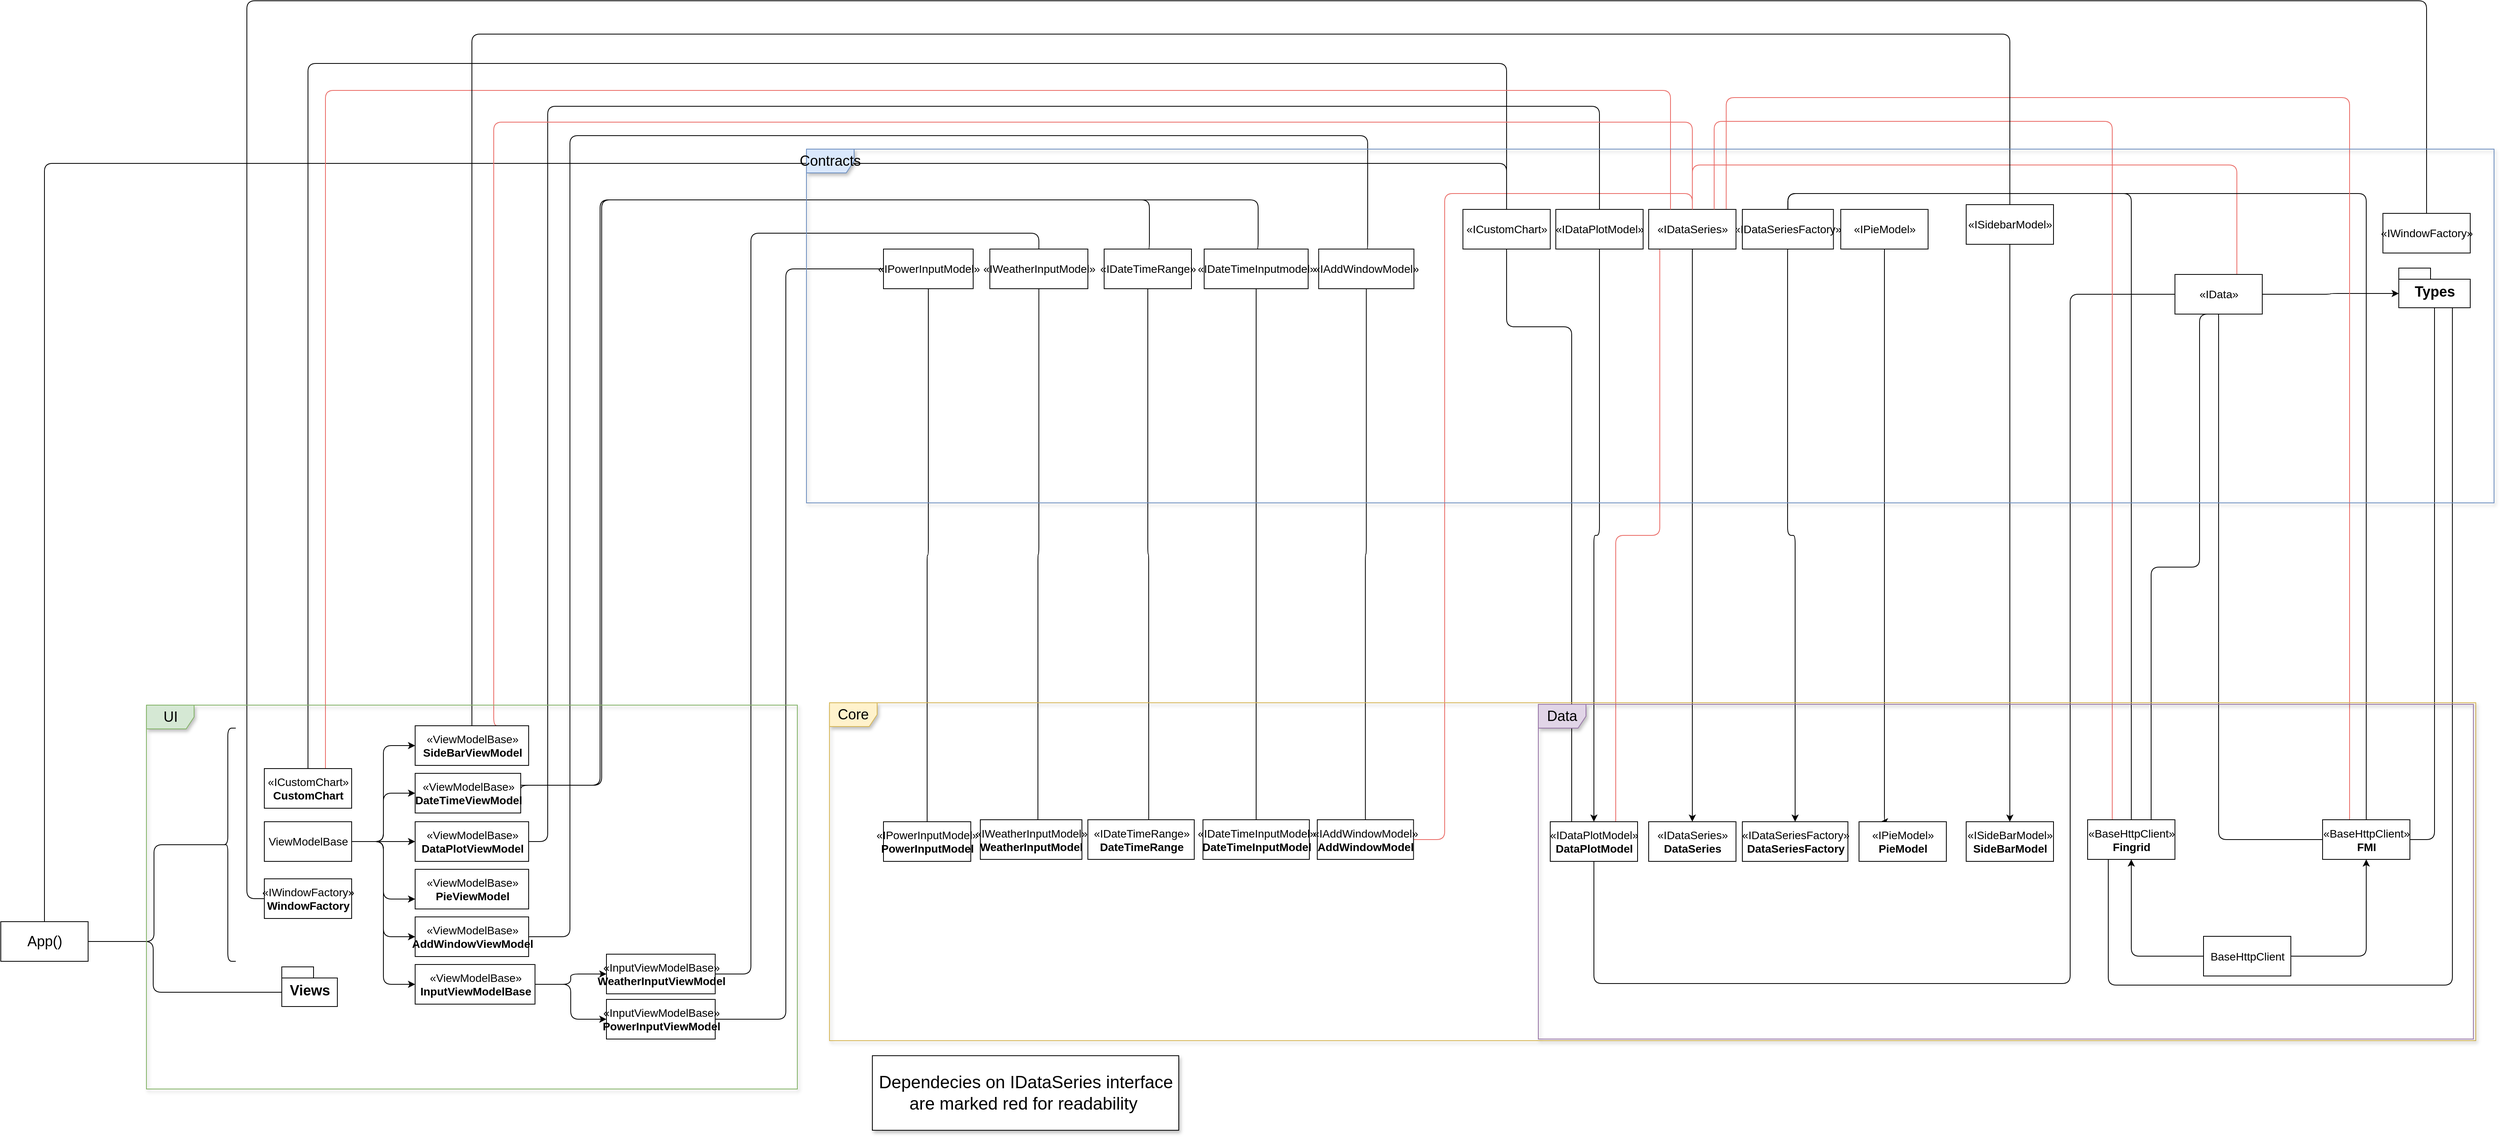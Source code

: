 <mxfile version="14.5.8" type="device"><diagram id="C5RBs43oDa-KdzZeNtuy" name="Page-1"><mxGraphModel dx="5244" dy="2324" grid="0" gridSize="10" guides="1" tooltips="1" connect="1" arrows="1" fold="1" page="0" pageScale="1" pageWidth="827" pageHeight="1169" math="0" shadow="0"><root><mxCell id="WIyWlLk6GJQsqaUBKTNV-0"/><mxCell id="WIyWlLk6GJQsqaUBKTNV-1" parent="WIyWlLk6GJQsqaUBKTNV-0"/><mxCell id="1zRFErv88xGNdsrMWLjV-162" style="edgeStyle=orthogonalEdgeStyle;rounded=1;orthogonalLoop=1;jettySize=auto;html=1;entryX=0;entryY=0;entryDx=0;entryDy=32;entryPerimeter=0;startArrow=none;startFill=0;endArrow=none;endFill=0;fontSize=18;" edge="1" parent="WIyWlLk6GJQsqaUBKTNV-1" source="1zRFErv88xGNdsrMWLjV-0" target="1zRFErv88xGNdsrMWLjV-161"><mxGeometry relative="1" as="geometry"><Array as="points"><mxPoint x="-1935" y="719"/><mxPoint x="-1935" y="783"/></Array></mxGeometry></mxCell><mxCell id="1zRFErv88xGNdsrMWLjV-167" style="edgeStyle=orthogonalEdgeStyle;rounded=1;orthogonalLoop=1;jettySize=auto;html=1;entryX=0.1;entryY=0.5;entryDx=0;entryDy=0;entryPerimeter=0;startArrow=none;startFill=0;endArrow=none;endFill=0;fontSize=18;" edge="1" parent="WIyWlLk6GJQsqaUBKTNV-1" source="1zRFErv88xGNdsrMWLjV-0" target="1zRFErv88xGNdsrMWLjV-166"><mxGeometry relative="1" as="geometry"/></mxCell><mxCell id="1zRFErv88xGNdsrMWLjV-171" style="edgeStyle=orthogonalEdgeStyle;rounded=1;orthogonalLoop=1;jettySize=auto;html=1;entryX=0.5;entryY=0;entryDx=0;entryDy=0;startArrow=none;startFill=0;endArrow=none;endFill=0;fontSize=18;" edge="1" parent="WIyWlLk6GJQsqaUBKTNV-1" source="1zRFErv88xGNdsrMWLjV-0" target="1zRFErv88xGNdsrMWLjV-23"><mxGeometry relative="1" as="geometry"><Array as="points"><mxPoint x="-2072" y="-262"/><mxPoint x="-230" y="-262"/></Array></mxGeometry></mxCell><mxCell id="1zRFErv88xGNdsrMWLjV-0" value="App()" style="html=1;fontSize=18;" vertex="1" parent="WIyWlLk6GJQsqaUBKTNV-1"><mxGeometry x="-2127" y="694" width="110" height="50" as="geometry"/></mxCell><mxCell id="1zRFErv88xGNdsrMWLjV-121" style="edgeStyle=orthogonalEdgeStyle;rounded=1;orthogonalLoop=1;jettySize=auto;html=1;entryX=0.5;entryY=0;entryDx=0;entryDy=0;fontSize=14;" edge="1" parent="WIyWlLk6GJQsqaUBKTNV-1" source="1zRFErv88xGNdsrMWLjV-19" target="1zRFErv88xGNdsrMWLjV-57"><mxGeometry relative="1" as="geometry"/></mxCell><mxCell id="1zRFErv88xGNdsrMWLjV-19" value="«ISidebarModel»" style="html=1;fontSize=14;" vertex="1" parent="WIyWlLk6GJQsqaUBKTNV-1"><mxGeometry x="349" y="-210" width="110" height="50" as="geometry"/></mxCell><mxCell id="1zRFErv88xGNdsrMWLjV-20" value="«IWindowFactory»" style="html=1;fontSize=14;" vertex="1" parent="WIyWlLk6GJQsqaUBKTNV-1"><mxGeometry x="874" y="-199" width="110" height="50" as="geometry"/></mxCell><mxCell id="1zRFErv88xGNdsrMWLjV-152" style="edgeStyle=orthogonalEdgeStyle;rounded=1;orthogonalLoop=1;jettySize=auto;html=1;entryX=0.5;entryY=0;entryDx=0;entryDy=0;startArrow=none;startFill=0;endArrow=classic;endFill=1;fontSize=14;" edge="1" parent="WIyWlLk6GJQsqaUBKTNV-1" source="1zRFErv88xGNdsrMWLjV-21" target="1zRFErv88xGNdsrMWLjV-62"><mxGeometry relative="1" as="geometry"/></mxCell><mxCell id="1zRFErv88xGNdsrMWLjV-21" value="«IDataPlotModel»" style="html=1;fontSize=14;" vertex="1" parent="WIyWlLk6GJQsqaUBKTNV-1"><mxGeometry x="-168" y="-204" width="110" height="50" as="geometry"/></mxCell><mxCell id="1zRFErv88xGNdsrMWLjV-149" style="edgeStyle=orthogonalEdgeStyle;rounded=1;orthogonalLoop=1;jettySize=auto;html=1;entryX=0.5;entryY=0;entryDx=0;entryDy=0;startArrow=none;startFill=0;endArrow=none;endFill=0;fontSize=14;strokeColor=#EA6B66;" edge="1" parent="WIyWlLk6GJQsqaUBKTNV-1" source="1zRFErv88xGNdsrMWLjV-22" target="1zRFErv88xGNdsrMWLjV-31"><mxGeometry relative="1" as="geometry"><Array as="points"><mxPoint x="690" y="-260"/><mxPoint x="4" y="-260"/></Array></mxGeometry></mxCell><mxCell id="1zRFErv88xGNdsrMWLjV-175" style="edgeStyle=orthogonalEdgeStyle;rounded=1;orthogonalLoop=1;jettySize=auto;html=1;entryX=0;entryY=0;entryDx=0;entryDy=32;entryPerimeter=0;startArrow=none;startFill=0;endArrow=classic;endFill=1;fontSize=18;" edge="1" parent="WIyWlLk6GJQsqaUBKTNV-1" source="1zRFErv88xGNdsrMWLjV-22" target="1zRFErv88xGNdsrMWLjV-172"><mxGeometry relative="1" as="geometry"/></mxCell><mxCell id="1zRFErv88xGNdsrMWLjV-22" value="«IData»" style="html=1;fontSize=14;" vertex="1" parent="WIyWlLk6GJQsqaUBKTNV-1"><mxGeometry x="612" y="-122" width="110" height="50" as="geometry"/></mxCell><mxCell id="1zRFErv88xGNdsrMWLjV-87" style="edgeStyle=orthogonalEdgeStyle;rounded=1;orthogonalLoop=1;jettySize=auto;html=1;fontSize=14;endArrow=none;endFill=0;" edge="1" parent="WIyWlLk6GJQsqaUBKTNV-1" source="1zRFErv88xGNdsrMWLjV-23" target="1zRFErv88xGNdsrMWLjV-62"><mxGeometry relative="1" as="geometry"><Array as="points"><mxPoint x="-230" y="-56"/><mxPoint x="-148" y="-56"/></Array></mxGeometry></mxCell><mxCell id="1zRFErv88xGNdsrMWLjV-23" value="«ICustomChart»" style="html=1;fontSize=14;" vertex="1" parent="WIyWlLk6GJQsqaUBKTNV-1"><mxGeometry x="-285" y="-204" width="110" height="50" as="geometry"/></mxCell><mxCell id="1zRFErv88xGNdsrMWLjV-137" style="edgeStyle=orthogonalEdgeStyle;rounded=1;orthogonalLoop=1;jettySize=auto;html=1;entryX=0.567;entryY=0.002;entryDx=0;entryDy=0;entryPerimeter=0;startArrow=none;startFill=0;endArrow=none;endFill=0;fontSize=14;" edge="1" parent="WIyWlLk6GJQsqaUBKTNV-1" source="1zRFErv88xGNdsrMWLjV-24" target="1zRFErv88xGNdsrMWLjV-63"><mxGeometry relative="1" as="geometry"/></mxCell><mxCell id="1zRFErv88xGNdsrMWLjV-24" value="«IWeatherInputModel»" style="html=1;fontSize=14;" vertex="1" parent="WIyWlLk6GJQsqaUBKTNV-1"><mxGeometry x="-881" y="-154" width="123.5" height="50" as="geometry"/></mxCell><mxCell id="1zRFErv88xGNdsrMWLjV-138" style="edgeStyle=orthogonalEdgeStyle;rounded=1;orthogonalLoop=1;jettySize=auto;html=1;entryX=0.572;entryY=0.049;entryDx=0;entryDy=0;entryPerimeter=0;startArrow=none;startFill=0;endArrow=none;endFill=0;fontSize=14;" edge="1" parent="WIyWlLk6GJQsqaUBKTNV-1" source="1zRFErv88xGNdsrMWLjV-26" target="1zRFErv88xGNdsrMWLjV-55"><mxGeometry relative="1" as="geometry"/></mxCell><mxCell id="1zRFErv88xGNdsrMWLjV-26" value="«IDateTimeRange»" style="html=1;fontSize=14;" vertex="1" parent="WIyWlLk6GJQsqaUBKTNV-1"><mxGeometry x="-737" y="-154" width="110" height="50" as="geometry"/></mxCell><mxCell id="1zRFErv88xGNdsrMWLjV-139" style="edgeStyle=orthogonalEdgeStyle;rounded=1;orthogonalLoop=1;jettySize=auto;html=1;entryX=0.5;entryY=0;entryDx=0;entryDy=0;startArrow=none;startFill=0;endArrow=none;endFill=0;fontSize=14;" edge="1" parent="WIyWlLk6GJQsqaUBKTNV-1" source="1zRFErv88xGNdsrMWLjV-27" target="1zRFErv88xGNdsrMWLjV-42"><mxGeometry relative="1" as="geometry"/></mxCell><mxCell id="1zRFErv88xGNdsrMWLjV-27" value="«IDateTimeInputmodel»" style="html=1;fontSize=14;" vertex="1" parent="WIyWlLk6GJQsqaUBKTNV-1"><mxGeometry x="-611" y="-154" width="131" height="50" as="geometry"/></mxCell><mxCell id="1zRFErv88xGNdsrMWLjV-140" style="edgeStyle=orthogonalEdgeStyle;rounded=1;orthogonalLoop=1;jettySize=auto;html=1;entryX=0.5;entryY=0;entryDx=0;entryDy=0;startArrow=none;startFill=0;endArrow=none;endFill=0;fontSize=14;" edge="1" parent="WIyWlLk6GJQsqaUBKTNV-1" source="1zRFErv88xGNdsrMWLjV-28" target="1zRFErv88xGNdsrMWLjV-41"><mxGeometry relative="1" as="geometry"/></mxCell><mxCell id="1zRFErv88xGNdsrMWLjV-28" value="«IAddWindowModel»" style="html=1;fontSize=14;" vertex="1" parent="WIyWlLk6GJQsqaUBKTNV-1"><mxGeometry x="-466.75" y="-154" width="120" height="50" as="geometry"/></mxCell><mxCell id="1zRFErv88xGNdsrMWLjV-120" style="edgeStyle=orthogonalEdgeStyle;rounded=1;orthogonalLoop=1;jettySize=auto;html=1;entryX=0.25;entryY=0;entryDx=0;entryDy=0;fontSize=14;" edge="1" parent="WIyWlLk6GJQsqaUBKTNV-1" source="1zRFErv88xGNdsrMWLjV-29" target="1zRFErv88xGNdsrMWLjV-59"><mxGeometry relative="1" as="geometry"><mxPoint x="246" y="568" as="targetPoint"/><Array as="points"><mxPoint x="246" y="568"/></Array></mxGeometry></mxCell><mxCell id="1zRFErv88xGNdsrMWLjV-29" value="«IPieModel»" style="html=1;fontSize=14;" vertex="1" parent="WIyWlLk6GJQsqaUBKTNV-1"><mxGeometry x="191" y="-204" width="110" height="50" as="geometry"/></mxCell><mxCell id="1zRFErv88xGNdsrMWLjV-119" style="edgeStyle=orthogonalEdgeStyle;rounded=1;orthogonalLoop=1;jettySize=auto;html=1;entryX=0.5;entryY=0;entryDx=0;entryDy=0;fontSize=14;" edge="1" parent="WIyWlLk6GJQsqaUBKTNV-1" target="1zRFErv88xGNdsrMWLjV-60"><mxGeometry relative="1" as="geometry"><mxPoint x="134" y="-160" as="sourcePoint"/><Array as="points"><mxPoint x="124" y="207"/><mxPoint x="133" y="207"/></Array></mxGeometry></mxCell><mxCell id="1zRFErv88xGNdsrMWLjV-30" value="«IDataSeriesFactory»" style="html=1;fontSize=14;" vertex="1" parent="WIyWlLk6GJQsqaUBKTNV-1"><mxGeometry x="67" y="-204" width="114.75" height="50" as="geometry"/></mxCell><mxCell id="1zRFErv88xGNdsrMWLjV-118" style="edgeStyle=orthogonalEdgeStyle;rounded=1;orthogonalLoop=1;jettySize=auto;html=1;entryX=0.5;entryY=0;entryDx=0;entryDy=0;fontSize=14;" edge="1" parent="WIyWlLk6GJQsqaUBKTNV-1" source="1zRFErv88xGNdsrMWLjV-31" target="1zRFErv88xGNdsrMWLjV-61"><mxGeometry relative="1" as="geometry"/></mxCell><mxCell id="1zRFErv88xGNdsrMWLjV-181" style="edgeStyle=orthogonalEdgeStyle;rounded=1;orthogonalLoop=1;jettySize=auto;html=1;entryX=0.75;entryY=0;entryDx=0;entryDy=0;startArrow=none;startFill=0;endArrow=none;endFill=0;fontSize=18;strokeColor=#EA6B66;" edge="1" parent="WIyWlLk6GJQsqaUBKTNV-1" source="1zRFErv88xGNdsrMWLjV-31" target="1zRFErv88xGNdsrMWLjV-62"><mxGeometry relative="1" as="geometry"><Array as="points"><mxPoint x="-37" y="207"/><mxPoint x="-92" y="207"/></Array></mxGeometry></mxCell><mxCell id="1zRFErv88xGNdsrMWLjV-31" value="«IDataSeries»" style="html=1;fontSize=14;" vertex="1" parent="WIyWlLk6GJQsqaUBKTNV-1"><mxGeometry x="-51" y="-204" width="110" height="50" as="geometry"/></mxCell><mxCell id="1zRFErv88xGNdsrMWLjV-180" style="edgeStyle=orthogonalEdgeStyle;rounded=1;orthogonalLoop=1;jettySize=auto;html=1;entryX=0.5;entryY=0;entryDx=0;entryDy=0;startArrow=none;startFill=0;endArrow=none;endFill=0;fontSize=18;strokeColor=#EA6B66;" edge="1" parent="WIyWlLk6GJQsqaUBKTNV-1" source="1zRFErv88xGNdsrMWLjV-41" target="1zRFErv88xGNdsrMWLjV-31"><mxGeometry relative="1" as="geometry"><Array as="points"><mxPoint x="-308" y="591"/><mxPoint x="-308" y="-224"/><mxPoint x="4" y="-224"/></Array></mxGeometry></mxCell><mxCell id="1zRFErv88xGNdsrMWLjV-41" value="«IAddWindowModel»&lt;br style=&quot;font-size: 14px;&quot;&gt;&lt;b style=&quot;font-size: 14px;&quot;&gt;AddWindowModel&lt;/b&gt;" style="html=1;fontSize=14;" vertex="1" parent="WIyWlLk6GJQsqaUBKTNV-1"><mxGeometry x="-468.5" y="565.5" width="121.25" height="50" as="geometry"/></mxCell><mxCell id="1zRFErv88xGNdsrMWLjV-42" value="«IDateTimeInputModel»&lt;br style=&quot;font-size: 14px;&quot;&gt;&lt;b style=&quot;font-size: 14px;&quot;&gt;DateTimeInputModel&lt;/b&gt;" style="html=1;fontSize=14;" vertex="1" parent="WIyWlLk6GJQsqaUBKTNV-1"><mxGeometry x="-612.5" y="565.5" width="134" height="50" as="geometry"/></mxCell><mxCell id="1zRFErv88xGNdsrMWLjV-55" value="«IDateTimeRange»&lt;br style=&quot;font-size: 14px;&quot;&gt;&lt;b style=&quot;font-size: 14px;&quot;&gt;DateTimeRange&lt;/b&gt;" style="html=1;fontSize=14;" vertex="1" parent="WIyWlLk6GJQsqaUBKTNV-1"><mxGeometry x="-757.5" y="565.5" width="134" height="50" as="geometry"/></mxCell><mxCell id="1zRFErv88xGNdsrMWLjV-57" value="«ISideBarModel»&lt;br style=&quot;font-size: 14px;&quot;&gt;&lt;b style=&quot;font-size: 14px;&quot;&gt;SideBarModel&lt;/b&gt;" style="html=1;fontSize=14;" vertex="1" parent="WIyWlLk6GJQsqaUBKTNV-1"><mxGeometry x="349" y="568" width="110" height="50" as="geometry"/></mxCell><mxCell id="1zRFErv88xGNdsrMWLjV-59" value="«IPieModel»&lt;br style=&quot;font-size: 14px;&quot;&gt;&lt;b style=&quot;font-size: 14px;&quot;&gt;PieModel&lt;/b&gt;" style="html=1;fontSize=14;" vertex="1" parent="WIyWlLk6GJQsqaUBKTNV-1"><mxGeometry x="214" y="568" width="110" height="50" as="geometry"/></mxCell><mxCell id="1zRFErv88xGNdsrMWLjV-60" value="«IDataSeriesFactory»&lt;br style=&quot;font-size: 14px;&quot;&gt;&lt;b style=&quot;font-size: 14px;&quot;&gt;DataSeriesFactory&lt;/b&gt;" style="html=1;fontSize=14;" vertex="1" parent="WIyWlLk6GJQsqaUBKTNV-1"><mxGeometry x="67" y="568" width="133" height="50" as="geometry"/></mxCell><mxCell id="1zRFErv88xGNdsrMWLjV-61" value="«IDataSeries»&lt;br style=&quot;font-size: 14px;&quot;&gt;&lt;b style=&quot;font-size: 14px;&quot;&gt;DataSeries&lt;/b&gt;" style="html=1;fontSize=14;" vertex="1" parent="WIyWlLk6GJQsqaUBKTNV-1"><mxGeometry x="-51" y="568" width="110" height="50" as="geometry"/></mxCell><mxCell id="1zRFErv88xGNdsrMWLjV-178" style="edgeStyle=orthogonalEdgeStyle;rounded=1;orthogonalLoop=1;jettySize=auto;html=1;entryX=0;entryY=0.5;entryDx=0;entryDy=0;startArrow=none;startFill=0;endArrow=none;endFill=0;fontSize=18;" edge="1" parent="WIyWlLk6GJQsqaUBKTNV-1" source="1zRFErv88xGNdsrMWLjV-62" target="1zRFErv88xGNdsrMWLjV-22"><mxGeometry relative="1" as="geometry"><Array as="points"><mxPoint x="-120" y="772"/><mxPoint x="480" y="772"/><mxPoint x="480" y="-97"/></Array></mxGeometry></mxCell><mxCell id="1zRFErv88xGNdsrMWLjV-62" value="«IDataPlotModel»&lt;br style=&quot;font-size: 14px;&quot;&gt;&lt;b style=&quot;font-size: 14px;&quot;&gt;DataPlotModel&lt;/b&gt;" style="html=1;fontSize=14;" vertex="1" parent="WIyWlLk6GJQsqaUBKTNV-1"><mxGeometry x="-175" y="568" width="110" height="50" as="geometry"/></mxCell><mxCell id="1zRFErv88xGNdsrMWLjV-63" value="«IWeatherInputModel»&lt;br style=&quot;font-size: 14px;&quot;&gt;&lt;b style=&quot;font-size: 14px;&quot;&gt;WeatherInputModel&lt;/b&gt;" style="html=1;fontSize=14;" vertex="1" parent="WIyWlLk6GJQsqaUBKTNV-1"><mxGeometry x="-893" y="565.5" width="128" height="50" as="geometry"/></mxCell><mxCell id="1zRFErv88xGNdsrMWLjV-64" value="«IPowerInputModel»&lt;br style=&quot;font-size: 14px;&quot;&gt;&lt;b style=&quot;font-size: 14px;&quot;&gt;PowerInputModel&lt;/b&gt;" style="html=1;fontSize=14;" vertex="1" parent="WIyWlLk6GJQsqaUBKTNV-1"><mxGeometry x="-1015" y="568" width="110" height="50" as="geometry"/></mxCell><mxCell id="1zRFErv88xGNdsrMWLjV-83" style="edgeStyle=orthogonalEdgeStyle;rounded=1;orthogonalLoop=1;jettySize=auto;html=1;entryX=0.5;entryY=1;entryDx=0;entryDy=0;fontSize=14;" edge="1" parent="WIyWlLk6GJQsqaUBKTNV-1" source="1zRFErv88xGNdsrMWLjV-76" target="1zRFErv88xGNdsrMWLjV-77"><mxGeometry relative="1" as="geometry"/></mxCell><mxCell id="1zRFErv88xGNdsrMWLjV-84" style="edgeStyle=orthogonalEdgeStyle;orthogonalLoop=1;jettySize=auto;html=1;entryX=0.5;entryY=1;entryDx=0;entryDy=0;rounded=1;fontSize=14;" edge="1" parent="WIyWlLk6GJQsqaUBKTNV-1" source="1zRFErv88xGNdsrMWLjV-76" target="1zRFErv88xGNdsrMWLjV-78"><mxGeometry relative="1" as="geometry"/></mxCell><mxCell id="1zRFErv88xGNdsrMWLjV-76" value="BaseHttpClient" style="html=1;fontSize=14;" vertex="1" parent="WIyWlLk6GJQsqaUBKTNV-1"><mxGeometry x="648" y="712.5" width="110" height="50" as="geometry"/></mxCell><mxCell id="1zRFErv88xGNdsrMWLjV-146" style="edgeStyle=orthogonalEdgeStyle;rounded=1;orthogonalLoop=1;jettySize=auto;html=1;entryX=0.5;entryY=1;entryDx=0;entryDy=0;startArrow=none;startFill=0;endArrow=none;endFill=0;fontSize=14;" edge="1" parent="WIyWlLk6GJQsqaUBKTNV-1" source="1zRFErv88xGNdsrMWLjV-77" target="1zRFErv88xGNdsrMWLjV-22"><mxGeometry relative="1" as="geometry"><Array as="points"><mxPoint x="582" y="247"/><mxPoint x="643" y="247"/><mxPoint x="643" y="-72"/></Array></mxGeometry></mxCell><mxCell id="1zRFErv88xGNdsrMWLjV-150" style="edgeStyle=orthogonalEdgeStyle;rounded=1;orthogonalLoop=1;jettySize=auto;html=1;entryX=0.5;entryY=0;entryDx=0;entryDy=0;startArrow=none;startFill=0;endArrow=none;endFill=0;fontSize=14;" edge="1" parent="WIyWlLk6GJQsqaUBKTNV-1" source="1zRFErv88xGNdsrMWLjV-77" target="1zRFErv88xGNdsrMWLjV-30"><mxGeometry relative="1" as="geometry"><Array as="points"><mxPoint x="557" y="-224"/><mxPoint x="124" y="-224"/></Array></mxGeometry></mxCell><mxCell id="1zRFErv88xGNdsrMWLjV-174" style="edgeStyle=orthogonalEdgeStyle;rounded=1;orthogonalLoop=1;jettySize=auto;html=1;entryX=0.75;entryY=1;entryDx=0;entryDy=0;entryPerimeter=0;startArrow=none;startFill=0;endArrow=none;endFill=0;fontSize=18;" edge="1" parent="WIyWlLk6GJQsqaUBKTNV-1" source="1zRFErv88xGNdsrMWLjV-77" target="1zRFErv88xGNdsrMWLjV-172"><mxGeometry relative="1" as="geometry"><Array as="points"><mxPoint x="528" y="774"/><mxPoint x="962" y="774"/></Array></mxGeometry></mxCell><mxCell id="1zRFErv88xGNdsrMWLjV-182" style="edgeStyle=orthogonalEdgeStyle;rounded=1;orthogonalLoop=1;jettySize=auto;html=1;startArrow=none;startFill=0;endArrow=none;endFill=0;fontSize=18;entryX=0.75;entryY=0;entryDx=0;entryDy=0;strokeColor=#EA6B66;" edge="1" parent="WIyWlLk6GJQsqaUBKTNV-1" source="1zRFErv88xGNdsrMWLjV-77" target="1zRFErv88xGNdsrMWLjV-31"><mxGeometry relative="1" as="geometry"><mxPoint x="508.333" y="235.333" as="targetPoint"/><Array as="points"><mxPoint x="533" y="-315"/><mxPoint x="32" y="-315"/></Array></mxGeometry></mxCell><mxCell id="1zRFErv88xGNdsrMWLjV-77" value="«BaseHttpClient»&lt;br style=&quot;font-size: 14px;&quot;&gt;&lt;b style=&quot;font-size: 14px;&quot;&gt;Fingrid&lt;/b&gt;" style="html=1;fontSize=14;" vertex="1" parent="WIyWlLk6GJQsqaUBKTNV-1"><mxGeometry x="502" y="565.5" width="110" height="50" as="geometry"/></mxCell><mxCell id="1zRFErv88xGNdsrMWLjV-148" style="edgeStyle=orthogonalEdgeStyle;rounded=1;orthogonalLoop=1;jettySize=auto;html=1;entryX=0.5;entryY=1;entryDx=0;entryDy=0;startArrow=none;startFill=0;endArrow=none;endFill=0;fontSize=14;" edge="1" parent="WIyWlLk6GJQsqaUBKTNV-1" source="1zRFErv88xGNdsrMWLjV-78" target="1zRFErv88xGNdsrMWLjV-22"><mxGeometry relative="1" as="geometry"/></mxCell><mxCell id="1zRFErv88xGNdsrMWLjV-151" style="edgeStyle=orthogonalEdgeStyle;rounded=1;orthogonalLoop=1;jettySize=auto;html=1;entryX=0.5;entryY=0;entryDx=0;entryDy=0;startArrow=none;startFill=0;endArrow=none;endFill=0;fontSize=14;" edge="1" parent="WIyWlLk6GJQsqaUBKTNV-1" source="1zRFErv88xGNdsrMWLjV-78" target="1zRFErv88xGNdsrMWLjV-30"><mxGeometry relative="1" as="geometry"><Array as="points"><mxPoint x="853" y="-224"/><mxPoint x="124" y="-224"/></Array></mxGeometry></mxCell><mxCell id="1zRFErv88xGNdsrMWLjV-173" style="edgeStyle=orthogonalEdgeStyle;rounded=1;orthogonalLoop=1;jettySize=auto;html=1;entryX=0.5;entryY=1;entryDx=0;entryDy=0;entryPerimeter=0;startArrow=none;startFill=0;endArrow=none;endFill=0;fontSize=18;" edge="1" parent="WIyWlLk6GJQsqaUBKTNV-1" source="1zRFErv88xGNdsrMWLjV-78" target="1zRFErv88xGNdsrMWLjV-172"><mxGeometry relative="1" as="geometry"><Array as="points"><mxPoint x="939" y="591"/></Array></mxGeometry></mxCell><mxCell id="1zRFErv88xGNdsrMWLjV-183" style="edgeStyle=orthogonalEdgeStyle;rounded=1;orthogonalLoop=1;jettySize=auto;html=1;entryX=0.888;entryY=-0.013;entryDx=0;entryDy=0;entryPerimeter=0;startArrow=none;startFill=0;endArrow=none;endFill=0;fontSize=18;strokeColor=#EA6B66;" edge="1" parent="WIyWlLk6GJQsqaUBKTNV-1" source="1zRFErv88xGNdsrMWLjV-78" target="1zRFErv88xGNdsrMWLjV-31"><mxGeometry relative="1" as="geometry"><Array as="points"><mxPoint x="832" y="-345"/><mxPoint x="47" y="-345"/></Array></mxGeometry></mxCell><mxCell id="1zRFErv88xGNdsrMWLjV-78" value="«BaseHttpClient»&lt;br style=&quot;font-size: 14px;&quot;&gt;&lt;b style=&quot;font-size: 14px;&quot;&gt;FMI&lt;/b&gt;" style="html=1;fontSize=14;" vertex="1" parent="WIyWlLk6GJQsqaUBKTNV-1"><mxGeometry x="798" y="565.5" width="110" height="50" as="geometry"/></mxCell><mxCell id="1zRFErv88xGNdsrMWLjV-104" style="edgeStyle=orthogonalEdgeStyle;rounded=1;orthogonalLoop=1;jettySize=auto;html=1;entryX=0;entryY=0.5;entryDx=0;entryDy=0;fontSize=14;" edge="1" parent="WIyWlLk6GJQsqaUBKTNV-1" source="1zRFErv88xGNdsrMWLjV-92" target="1zRFErv88xGNdsrMWLjV-103"><mxGeometry relative="1" as="geometry"/></mxCell><mxCell id="1zRFErv88xGNdsrMWLjV-105" style="edgeStyle=orthogonalEdgeStyle;rounded=1;orthogonalLoop=1;jettySize=auto;html=1;entryX=0;entryY=0.5;entryDx=0;entryDy=0;fontSize=14;" edge="1" parent="WIyWlLk6GJQsqaUBKTNV-1" source="1zRFErv88xGNdsrMWLjV-92" target="1zRFErv88xGNdsrMWLjV-98"><mxGeometry relative="1" as="geometry"/></mxCell><mxCell id="1zRFErv88xGNdsrMWLjV-106" style="edgeStyle=orthogonalEdgeStyle;rounded=1;orthogonalLoop=1;jettySize=auto;html=1;entryX=0;entryY=0.5;entryDx=0;entryDy=0;fontSize=14;" edge="1" parent="WIyWlLk6GJQsqaUBKTNV-1" source="1zRFErv88xGNdsrMWLjV-92" target="1zRFErv88xGNdsrMWLjV-101"><mxGeometry relative="1" as="geometry"/></mxCell><mxCell id="1zRFErv88xGNdsrMWLjV-107" style="edgeStyle=orthogonalEdgeStyle;rounded=1;orthogonalLoop=1;jettySize=auto;html=1;entryX=0;entryY=0.75;entryDx=0;entryDy=0;fontSize=14;" edge="1" parent="WIyWlLk6GJQsqaUBKTNV-1" source="1zRFErv88xGNdsrMWLjV-92" target="1zRFErv88xGNdsrMWLjV-102"><mxGeometry relative="1" as="geometry"/></mxCell><mxCell id="1zRFErv88xGNdsrMWLjV-108" style="edgeStyle=orthogonalEdgeStyle;rounded=1;orthogonalLoop=1;jettySize=auto;html=1;entryX=0;entryY=0.5;entryDx=0;entryDy=0;fontSize=14;" edge="1" parent="WIyWlLk6GJQsqaUBKTNV-1" source="1zRFErv88xGNdsrMWLjV-92" target="1zRFErv88xGNdsrMWLjV-94"><mxGeometry relative="1" as="geometry"/></mxCell><mxCell id="1zRFErv88xGNdsrMWLjV-109" style="edgeStyle=orthogonalEdgeStyle;rounded=1;orthogonalLoop=1;jettySize=auto;html=1;entryX=0;entryY=0.5;entryDx=0;entryDy=0;fontSize=14;" edge="1" parent="WIyWlLk6GJQsqaUBKTNV-1" source="1zRFErv88xGNdsrMWLjV-92" target="1zRFErv88xGNdsrMWLjV-97"><mxGeometry relative="1" as="geometry"/></mxCell><mxCell id="1zRFErv88xGNdsrMWLjV-92" value="ViewModelBase" style="html=1;fontSize=14;" vertex="1" parent="WIyWlLk6GJQsqaUBKTNV-1"><mxGeometry x="-1795" y="568" width="110" height="50" as="geometry"/></mxCell><mxCell id="1zRFErv88xGNdsrMWLjV-145" style="edgeStyle=orthogonalEdgeStyle;rounded=1;orthogonalLoop=1;jettySize=auto;html=1;startArrow=none;startFill=0;endArrow=none;endFill=0;entryX=0.5;entryY=0;entryDx=0;entryDy=0;fontSize=14;" edge="1" parent="WIyWlLk6GJQsqaUBKTNV-1" source="1zRFErv88xGNdsrMWLjV-93" target="1zRFErv88xGNdsrMWLjV-23"><mxGeometry relative="1" as="geometry"><mxPoint x="50" y="-302.5" as="targetPoint"/><Array as="points"><mxPoint x="-1740" y="-388"/><mxPoint x="-230" y="-388"/></Array></mxGeometry></mxCell><mxCell id="1zRFErv88xGNdsrMWLjV-184" style="edgeStyle=orthogonalEdgeStyle;rounded=1;orthogonalLoop=1;jettySize=auto;html=1;entryX=0.25;entryY=0;entryDx=0;entryDy=0;startArrow=none;startFill=0;endArrow=none;endFill=0;fontSize=18;strokeColor=#EA6B66;" edge="1" parent="WIyWlLk6GJQsqaUBKTNV-1" source="1zRFErv88xGNdsrMWLjV-93" target="1zRFErv88xGNdsrMWLjV-31"><mxGeometry relative="1" as="geometry"><Array as="points"><mxPoint x="-1718" y="-354"/><mxPoint x="-23" y="-354"/></Array></mxGeometry></mxCell><mxCell id="1zRFErv88xGNdsrMWLjV-93" value="«ICustomChart»&lt;br style=&quot;font-size: 14px;&quot;&gt;&lt;b style=&quot;font-size: 14px;&quot;&gt;CustomChart&lt;/b&gt;" style="html=1;fontSize=14;" vertex="1" parent="WIyWlLk6GJQsqaUBKTNV-1"><mxGeometry x="-1795" y="501" width="110" height="50" as="geometry"/></mxCell><mxCell id="1zRFErv88xGNdsrMWLjV-122" style="edgeStyle=orthogonalEdgeStyle;rounded=1;orthogonalLoop=1;jettySize=auto;html=1;entryX=0.5;entryY=0;entryDx=0;entryDy=0;startArrow=none;startFill=0;endArrow=none;endFill=0;exitX=1;exitY=0.5;exitDx=0;exitDy=0;fontSize=14;" edge="1" parent="WIyWlLk6GJQsqaUBKTNV-1" source="1zRFErv88xGNdsrMWLjV-94" target="1zRFErv88xGNdsrMWLjV-28"><mxGeometry relative="1" as="geometry"><Array as="points"><mxPoint x="-1410" y="713"/><mxPoint x="-1410" y="-297"/><mxPoint x="-405" y="-297"/><mxPoint x="-405" y="-154"/></Array></mxGeometry></mxCell><mxCell id="1zRFErv88xGNdsrMWLjV-94" value="«ViewModelBase»&lt;br style=&quot;font-size: 14px;&quot;&gt;&lt;b style=&quot;font-size: 14px;&quot;&gt;AddWindowViewModel&lt;/b&gt;" style="html=1;fontSize=14;" vertex="1" parent="WIyWlLk6GJQsqaUBKTNV-1"><mxGeometry x="-1605" y="688" width="143" height="50" as="geometry"/></mxCell><mxCell id="1zRFErv88xGNdsrMWLjV-133" style="edgeStyle=orthogonalEdgeStyle;rounded=1;orthogonalLoop=1;jettySize=auto;html=1;entryX=0;entryY=0.5;entryDx=0;entryDy=0;startArrow=none;startFill=0;endArrow=none;endFill=0;fontSize=14;" edge="1" parent="WIyWlLk6GJQsqaUBKTNV-1" source="1zRFErv88xGNdsrMWLjV-96" target="1zRFErv88xGNdsrMWLjV-25"><mxGeometry relative="1" as="geometry"><Array as="points"><mxPoint x="-1138" y="817"/><mxPoint x="-1138" y="-129"/></Array></mxGeometry></mxCell><mxCell id="1zRFErv88xGNdsrMWLjV-96" value="«InputViewModelBase»&lt;br style=&quot;font-size: 14px;&quot;&gt;&lt;b style=&quot;font-size: 14px;&quot;&gt;PowerInputViewModel&lt;/b&gt;" style="html=1;fontSize=14;" vertex="1" parent="WIyWlLk6GJQsqaUBKTNV-1"><mxGeometry x="-1364" y="792" width="137" height="50" as="geometry"/></mxCell><mxCell id="1zRFErv88xGNdsrMWLjV-110" style="edgeStyle=orthogonalEdgeStyle;rounded=1;orthogonalLoop=1;jettySize=auto;html=1;entryX=0;entryY=0.5;entryDx=0;entryDy=0;fontSize=14;" edge="1" parent="WIyWlLk6GJQsqaUBKTNV-1" source="1zRFErv88xGNdsrMWLjV-97" target="1zRFErv88xGNdsrMWLjV-99"><mxGeometry relative="1" as="geometry"/></mxCell><mxCell id="1zRFErv88xGNdsrMWLjV-111" style="edgeStyle=orthogonalEdgeStyle;rounded=1;orthogonalLoop=1;jettySize=auto;html=1;entryX=0;entryY=0.5;entryDx=0;entryDy=0;fontSize=14;" edge="1" parent="WIyWlLk6GJQsqaUBKTNV-1" source="1zRFErv88xGNdsrMWLjV-97" target="1zRFErv88xGNdsrMWLjV-96"><mxGeometry relative="1" as="geometry"/></mxCell><mxCell id="1zRFErv88xGNdsrMWLjV-97" value="«ViewModelBase»&lt;br style=&quot;font-size: 14px;&quot;&gt;&lt;b style=&quot;font-size: 14px;&quot;&gt;InputViewModelBase&lt;/b&gt;" style="html=1;fontSize=14;" vertex="1" parent="WIyWlLk6GJQsqaUBKTNV-1"><mxGeometry x="-1605" y="748" width="151" height="50" as="geometry"/></mxCell><mxCell id="1zRFErv88xGNdsrMWLjV-124" style="edgeStyle=orthogonalEdgeStyle;rounded=1;orthogonalLoop=1;jettySize=auto;html=1;entryX=0.5;entryY=0;entryDx=0;entryDy=0;startArrow=none;startFill=0;endArrow=none;endFill=0;fontSize=14;" edge="1" parent="WIyWlLk6GJQsqaUBKTNV-1" source="1zRFErv88xGNdsrMWLjV-98" target="1zRFErv88xGNdsrMWLjV-27"><mxGeometry relative="1" as="geometry"><Array as="points"><mxPoint x="-1370" y="522"/><mxPoint x="-1370" y="-216"/><mxPoint x="-543" y="-216"/><mxPoint x="-543" y="-154"/></Array></mxGeometry></mxCell><mxCell id="1zRFErv88xGNdsrMWLjV-125" style="edgeStyle=orthogonalEdgeStyle;rounded=1;orthogonalLoop=1;jettySize=auto;html=1;entryX=0.5;entryY=0;entryDx=0;entryDy=0;startArrow=none;startFill=0;endArrow=none;endFill=0;exitX=1;exitY=0.5;exitDx=0;exitDy=0;fontSize=14;" edge="1" parent="WIyWlLk6GJQsqaUBKTNV-1" source="1zRFErv88xGNdsrMWLjV-98" target="1zRFErv88xGNdsrMWLjV-26"><mxGeometry relative="1" as="geometry"><Array as="points"><mxPoint x="-1472" y="522"/><mxPoint x="-1372" y="522"/><mxPoint x="-1372" y="-216"/><mxPoint x="-680" y="-216"/><mxPoint x="-680" y="-154"/></Array></mxGeometry></mxCell><mxCell id="1zRFErv88xGNdsrMWLjV-98" value="«ViewModelBase»&lt;br style=&quot;font-size: 14px;&quot;&gt;&lt;b style=&quot;font-size: 14px;&quot;&gt;DateTimeViewModel&lt;/b&gt;" style="html=1;fontSize=14;" vertex="1" parent="WIyWlLk6GJQsqaUBKTNV-1"><mxGeometry x="-1605" y="507" width="133" height="50" as="geometry"/></mxCell><mxCell id="1zRFErv88xGNdsrMWLjV-132" style="edgeStyle=orthogonalEdgeStyle;rounded=1;orthogonalLoop=1;jettySize=auto;html=1;entryX=0.5;entryY=0;entryDx=0;entryDy=0;startArrow=none;startFill=0;endArrow=none;endFill=0;fontSize=14;" edge="1" parent="WIyWlLk6GJQsqaUBKTNV-1" source="1zRFErv88xGNdsrMWLjV-99" target="1zRFErv88xGNdsrMWLjV-24"><mxGeometry relative="1" as="geometry"><Array as="points"><mxPoint x="-1182" y="760"/><mxPoint x="-1182" y="-174"/><mxPoint x="-819" y="-174"/></Array></mxGeometry></mxCell><mxCell id="1zRFErv88xGNdsrMWLjV-99" value="«InputViewModelBase»&lt;br style=&quot;font-size: 14px;&quot;&gt;&lt;b style=&quot;font-size: 14px;&quot;&gt;WeatherInputViewModel&lt;/b&gt;" style="html=1;fontSize=14;" vertex="1" parent="WIyWlLk6GJQsqaUBKTNV-1"><mxGeometry x="-1364" y="735" width="137" height="50" as="geometry"/></mxCell><mxCell id="1zRFErv88xGNdsrMWLjV-141" style="edgeStyle=orthogonalEdgeStyle;rounded=1;orthogonalLoop=1;jettySize=auto;html=1;entryX=0.5;entryY=0;entryDx=0;entryDy=0;startArrow=none;startFill=0;endArrow=none;endFill=0;fontSize=14;" edge="1" parent="WIyWlLk6GJQsqaUBKTNV-1" source="1zRFErv88xGNdsrMWLjV-101" target="1zRFErv88xGNdsrMWLjV-21"><mxGeometry relative="1" as="geometry"><Array as="points"><mxPoint x="-1438" y="593"/><mxPoint x="-1438" y="-334"/><mxPoint x="-113" y="-334"/></Array></mxGeometry></mxCell><mxCell id="1zRFErv88xGNdsrMWLjV-101" value="«ViewModelBase»&lt;br style=&quot;font-size: 14px;&quot;&gt;&lt;b style=&quot;font-size: 14px;&quot;&gt;DataPlotViewModel&lt;/b&gt;" style="html=1;fontSize=14;" vertex="1" parent="WIyWlLk6GJQsqaUBKTNV-1"><mxGeometry x="-1605" y="568" width="143" height="50" as="geometry"/></mxCell><mxCell id="1zRFErv88xGNdsrMWLjV-102" value="«ViewModelBase»&lt;br style=&quot;font-size: 14px;&quot;&gt;&lt;b style=&quot;font-size: 14px;&quot;&gt;PieViewModel&lt;/b&gt;" style="html=1;fontSize=14;" vertex="1" parent="WIyWlLk6GJQsqaUBKTNV-1"><mxGeometry x="-1605" y="628" width="143" height="50" as="geometry"/></mxCell><mxCell id="1zRFErv88xGNdsrMWLjV-155" style="edgeStyle=orthogonalEdgeStyle;rounded=1;orthogonalLoop=1;jettySize=auto;html=1;entryX=0.5;entryY=0;entryDx=0;entryDy=0;startArrow=none;startFill=0;endArrow=none;endFill=0;fontSize=14;" edge="1" parent="WIyWlLk6GJQsqaUBKTNV-1" source="1zRFErv88xGNdsrMWLjV-103" target="1zRFErv88xGNdsrMWLjV-19"><mxGeometry relative="1" as="geometry"><Array as="points"><mxPoint x="-1534" y="-425"/><mxPoint x="404" y="-425"/></Array></mxGeometry></mxCell><mxCell id="1zRFErv88xGNdsrMWLjV-185" style="edgeStyle=orthogonalEdgeStyle;rounded=1;orthogonalLoop=1;jettySize=auto;html=1;entryX=0.5;entryY=0;entryDx=0;entryDy=0;startArrow=none;startFill=0;endArrow=none;endFill=0;fontSize=18;exitX=0.75;exitY=0;exitDx=0;exitDy=0;strokeColor=#EA6B66;" edge="1" parent="WIyWlLk6GJQsqaUBKTNV-1" source="1zRFErv88xGNdsrMWLjV-103" target="1zRFErv88xGNdsrMWLjV-31"><mxGeometry relative="1" as="geometry"><Array as="points"><mxPoint x="-1506" y="447"/><mxPoint x="-1506" y="-314"/><mxPoint x="4" y="-314"/></Array></mxGeometry></mxCell><mxCell id="1zRFErv88xGNdsrMWLjV-103" value="«ViewModelBase»&lt;br style=&quot;font-size: 14px;&quot;&gt;&lt;b style=&quot;font-size: 14px;&quot;&gt;SideBarViewModel&lt;/b&gt;" style="html=1;fontSize=14;" vertex="1" parent="WIyWlLk6GJQsqaUBKTNV-1"><mxGeometry x="-1605" y="447" width="143" height="50" as="geometry"/></mxCell><mxCell id="1zRFErv88xGNdsrMWLjV-136" style="edgeStyle=orthogonalEdgeStyle;rounded=1;orthogonalLoop=1;jettySize=auto;html=1;entryX=0.5;entryY=0;entryDx=0;entryDy=0;startArrow=none;startFill=0;endArrow=none;endFill=0;fontSize=14;" edge="1" parent="WIyWlLk6GJQsqaUBKTNV-1" source="1zRFErv88xGNdsrMWLjV-25" target="1zRFErv88xGNdsrMWLjV-64"><mxGeometry relative="1" as="geometry"/></mxCell><mxCell id="1zRFErv88xGNdsrMWLjV-25" value="«IPowerInputModel»" style="html=1;fontSize=14;" vertex="1" parent="WIyWlLk6GJQsqaUBKTNV-1"><mxGeometry x="-1015" y="-154" width="113" height="50" as="geometry"/></mxCell><mxCell id="1zRFErv88xGNdsrMWLjV-156" style="edgeStyle=orthogonalEdgeStyle;rounded=1;orthogonalLoop=1;jettySize=auto;html=1;entryX=0.5;entryY=0;entryDx=0;entryDy=0;startArrow=none;startFill=0;endArrow=none;endFill=0;fontSize=14;" edge="1" parent="WIyWlLk6GJQsqaUBKTNV-1" source="1zRFErv88xGNdsrMWLjV-154" target="1zRFErv88xGNdsrMWLjV-20"><mxGeometry relative="1" as="geometry"><Array as="points"><mxPoint x="-1817" y="665"/><mxPoint x="-1817" y="-467"/><mxPoint x="929" y="-467"/></Array></mxGeometry></mxCell><mxCell id="1zRFErv88xGNdsrMWLjV-154" value="«IWindowFactory»&lt;br style=&quot;font-size: 14px;&quot;&gt;&lt;b style=&quot;font-size: 14px;&quot;&gt;WindowFactory&lt;/b&gt;" style="html=1;fontSize=14;" vertex="1" parent="WIyWlLk6GJQsqaUBKTNV-1"><mxGeometry x="-1795" y="640" width="110" height="50" as="geometry"/></mxCell><mxCell id="1zRFErv88xGNdsrMWLjV-161" value="Views" style="shape=folder;fontStyle=1;spacingTop=10;tabWidth=40;tabHeight=14;tabPosition=left;html=1;fontSize=18;" vertex="1" parent="WIyWlLk6GJQsqaUBKTNV-1"><mxGeometry x="-1773" y="751" width="70" height="50" as="geometry"/></mxCell><mxCell id="1zRFErv88xGNdsrMWLjV-166" value="" style="shape=curlyBracket;whiteSpace=wrap;html=1;rounded=1;fontSize=18;" vertex="1" parent="WIyWlLk6GJQsqaUBKTNV-1"><mxGeometry x="-1851" y="450" width="20" height="294" as="geometry"/></mxCell><mxCell id="1zRFErv88xGNdsrMWLjV-172" value="Types" style="shape=folder;fontStyle=1;spacingTop=10;tabWidth=40;tabHeight=14;tabPosition=left;html=1;fontSize=18;" vertex="1" parent="WIyWlLk6GJQsqaUBKTNV-1"><mxGeometry x="894" y="-130" width="90" height="50" as="geometry"/></mxCell><mxCell id="1zRFErv88xGNdsrMWLjV-186" value="UI" style="shape=umlFrame;whiteSpace=wrap;html=1;fontSize=18;fillColor=#d5e8d4;strokeColor=#82b366;shadow=1;" vertex="1" parent="WIyWlLk6GJQsqaUBKTNV-1"><mxGeometry x="-1943.5" y="421" width="820" height="484" as="geometry"/></mxCell><mxCell id="1zRFErv88xGNdsrMWLjV-187" value="Core" style="shape=umlFrame;whiteSpace=wrap;html=1;fontSize=18;fillColor=#fff2cc;strokeColor=#d6b656;shadow=1;" vertex="1" parent="WIyWlLk6GJQsqaUBKTNV-1"><mxGeometry x="-1083" y="418" width="2074" height="426" as="geometry"/></mxCell><mxCell id="1zRFErv88xGNdsrMWLjV-189" value="Data" style="shape=umlFrame;whiteSpace=wrap;html=1;fontSize=18;fillColor=#e1d5e7;strokeColor=#9673a6;shadow=1;" vertex="1" parent="WIyWlLk6GJQsqaUBKTNV-1"><mxGeometry x="-190" y="420" width="1178" height="422" as="geometry"/></mxCell><mxCell id="1zRFErv88xGNdsrMWLjV-190" value="Contracts" style="shape=umlFrame;whiteSpace=wrap;html=1;fontSize=18;fillColor=#dae8fc;strokeColor=#6c8ebf;shadow=1;" vertex="1" parent="WIyWlLk6GJQsqaUBKTNV-1"><mxGeometry x="-1112" y="-280" width="2126" height="446" as="geometry"/></mxCell><mxCell id="1zRFErv88xGNdsrMWLjV-191" value="&lt;font style=&quot;font-size: 22px&quot;&gt;Dependecies on IDataSeries interface &lt;br&gt;are marked red for readability&amp;nbsp;&lt;/font&gt;" style="html=1;shadow=1;fontSize=18;" vertex="1" parent="WIyWlLk6GJQsqaUBKTNV-1"><mxGeometry x="-1029" y="863" width="386" height="94" as="geometry"/></mxCell></root></mxGraphModel></diagram></mxfile>